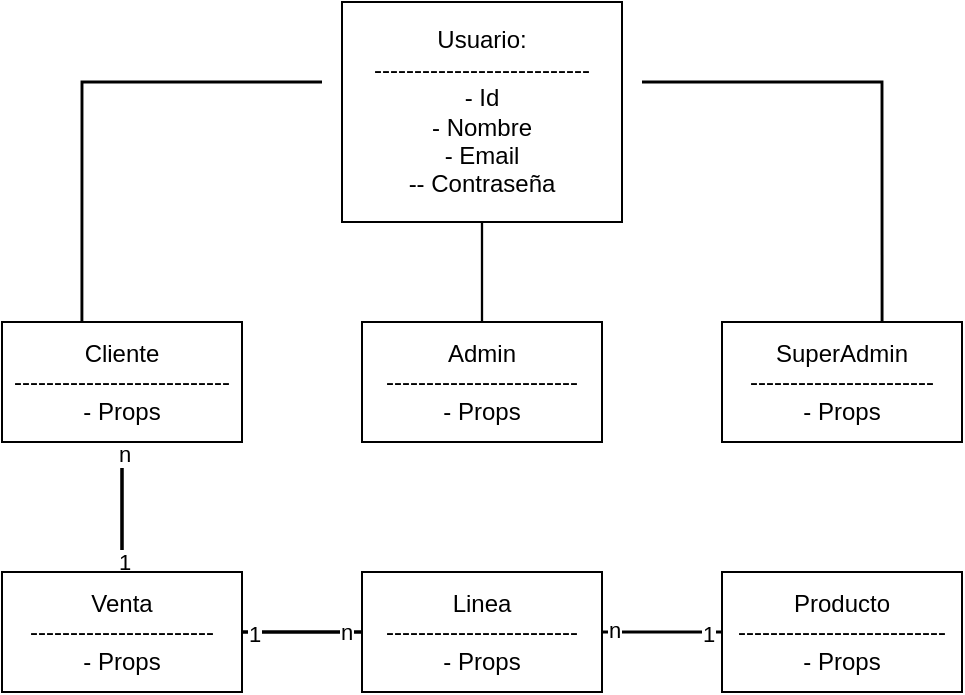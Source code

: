 <mxfile>
    <diagram id="aumY0bx19ozONPA4CPNq" name="Página-1">
        <mxGraphModel dx="901" dy="489" grid="1" gridSize="40" guides="1" tooltips="1" connect="1" arrows="1" fold="1" page="1" pageScale="1" pageWidth="827" pageHeight="1169" background="none" math="0" shadow="0">
            <root>
                <mxCell id="0"/>
                <mxCell id="1" parent="0"/>
                <mxCell id="25" style="edgeStyle=none;shape=link;html=1;exitX=0.5;exitY=1;exitDx=0;exitDy=0;entryX=0.5;entryY=0;entryDx=0;entryDy=0;width=-0.154;" edge="1" parent="1" source="6" target="8">
                    <mxGeometry relative="1" as="geometry"/>
                </mxCell>
                <mxCell id="6" value="Usuario:&lt;br&gt;---------------------------&lt;br&gt;- Id&lt;br&gt;- Nombre&lt;br&gt;- Email&lt;br&gt;-- Contraseña&lt;br&gt;" style="rounded=0;whiteSpace=wrap;html=1;" vertex="1" parent="1">
                    <mxGeometry x="330" y="240" width="140" height="110" as="geometry"/>
                </mxCell>
                <mxCell id="28" style="edgeStyle=none;shape=link;html=1;width=-0.769;" edge="1" parent="1" source="7" target="10">
                    <mxGeometry relative="1" as="geometry"/>
                </mxCell>
                <mxCell id="40" value="n" style="edgeLabel;html=1;align=center;verticalAlign=middle;resizable=0;points=[];" vertex="1" connectable="0" parent="28">
                    <mxGeometry x="-0.834" y="1" relative="1" as="geometry">
                        <mxPoint as="offset"/>
                    </mxGeometry>
                </mxCell>
                <mxCell id="41" value="1" style="edgeLabel;html=1;align=center;verticalAlign=middle;resizable=0;points=[];" vertex="1" connectable="0" parent="28">
                    <mxGeometry x="0.848" y="1" relative="1" as="geometry">
                        <mxPoint as="offset"/>
                    </mxGeometry>
                </mxCell>
                <mxCell id="7" value="Cliente&lt;br&gt;---------------------------&lt;br&gt;- Props" style="rounded=0;whiteSpace=wrap;html=1;" vertex="1" parent="1">
                    <mxGeometry x="160" y="400" width="120" height="60" as="geometry"/>
                </mxCell>
                <mxCell id="8" value="Admin&lt;br&gt;------------------------&lt;br&gt;- Props" style="rounded=0;whiteSpace=wrap;html=1;" vertex="1" parent="1">
                    <mxGeometry x="340" y="400" width="120" height="60" as="geometry"/>
                </mxCell>
                <mxCell id="9" value="SuperAdmin&lt;br&gt;-----------------------&lt;br&gt;- Props" style="rounded=0;whiteSpace=wrap;html=1;" vertex="1" parent="1">
                    <mxGeometry x="520" y="400" width="120" height="60" as="geometry"/>
                </mxCell>
                <mxCell id="29" style="edgeStyle=none;shape=link;html=1;exitX=1;exitY=0.5;exitDx=0;exitDy=0;entryX=0;entryY=0.5;entryDx=0;entryDy=0;width=-0.667;" edge="1" parent="1" source="10" target="11">
                    <mxGeometry relative="1" as="geometry"/>
                </mxCell>
                <mxCell id="42" value="1" style="edgeLabel;html=1;align=center;verticalAlign=middle;resizable=0;points=[];" vertex="1" connectable="0" parent="29">
                    <mxGeometry x="-0.807" y="-1" relative="1" as="geometry">
                        <mxPoint as="offset"/>
                    </mxGeometry>
                </mxCell>
                <mxCell id="43" value="n" style="edgeLabel;html=1;align=center;verticalAlign=middle;resizable=0;points=[];" vertex="1" connectable="0" parent="29">
                    <mxGeometry x="0.709" relative="1" as="geometry">
                        <mxPoint as="offset"/>
                    </mxGeometry>
                </mxCell>
                <mxCell id="10" value="Venta&lt;br&gt;-----------------------&lt;br&gt;- Props" style="rounded=0;whiteSpace=wrap;html=1;" vertex="1" parent="1">
                    <mxGeometry x="160" y="525" width="120" height="60" as="geometry"/>
                </mxCell>
                <mxCell id="30" style="edgeStyle=none;shape=link;html=1;exitX=1;exitY=0.5;exitDx=0;exitDy=0;width=-0.462;" edge="1" parent="1" source="11">
                    <mxGeometry relative="1" as="geometry">
                        <mxPoint x="520" y="555" as="targetPoint"/>
                    </mxGeometry>
                </mxCell>
                <mxCell id="44" value="n" style="edgeLabel;html=1;align=center;verticalAlign=middle;resizable=0;points=[];" vertex="1" connectable="0" parent="30">
                    <mxGeometry x="-0.81" y="1" relative="1" as="geometry">
                        <mxPoint as="offset"/>
                    </mxGeometry>
                </mxCell>
                <mxCell id="45" value="1" style="edgeLabel;html=1;align=center;verticalAlign=middle;resizable=0;points=[];" vertex="1" connectable="0" parent="30">
                    <mxGeometry x="0.754" y="-1" relative="1" as="geometry">
                        <mxPoint as="offset"/>
                    </mxGeometry>
                </mxCell>
                <mxCell id="11" value="Linea&lt;br&gt;------------------------&lt;br&gt;- Props" style="rounded=0;whiteSpace=wrap;html=1;" vertex="1" parent="1">
                    <mxGeometry x="340" y="525" width="120" height="60" as="geometry"/>
                </mxCell>
                <mxCell id="12" value="Producto&lt;br&gt;--------------------------&lt;br&gt;- Props" style="rounded=0;whiteSpace=wrap;html=1;" vertex="1" parent="1">
                    <mxGeometry x="520" y="525" width="120" height="60" as="geometry"/>
                </mxCell>
                <mxCell id="38" value="" style="edgeStyle=segmentEdgeStyle;endArrow=classic;html=1;curved=0;rounded=0;endSize=8;startSize=8;shape=link;entryX=0.333;entryY=0;entryDx=0;entryDy=0;entryPerimeter=0;width=-0.455;" edge="1" parent="1" target="7">
                    <mxGeometry width="50" height="50" relative="1" as="geometry">
                        <mxPoint x="320" y="280" as="sourcePoint"/>
                        <mxPoint x="240" y="280" as="targetPoint"/>
                    </mxGeometry>
                </mxCell>
                <mxCell id="39" value="" style="edgeStyle=segmentEdgeStyle;endArrow=classic;html=1;curved=0;rounded=0;endSize=8;startSize=8;shape=link;entryX=0.667;entryY=0;entryDx=0;entryDy=0;entryPerimeter=0;width=0.455;" edge="1" parent="1" target="9">
                    <mxGeometry width="50" height="50" relative="1" as="geometry">
                        <mxPoint x="480" y="280" as="sourcePoint"/>
                        <mxPoint x="605" y="270" as="targetPoint"/>
                    </mxGeometry>
                </mxCell>
            </root>
        </mxGraphModel>
    </diagram>
</mxfile>